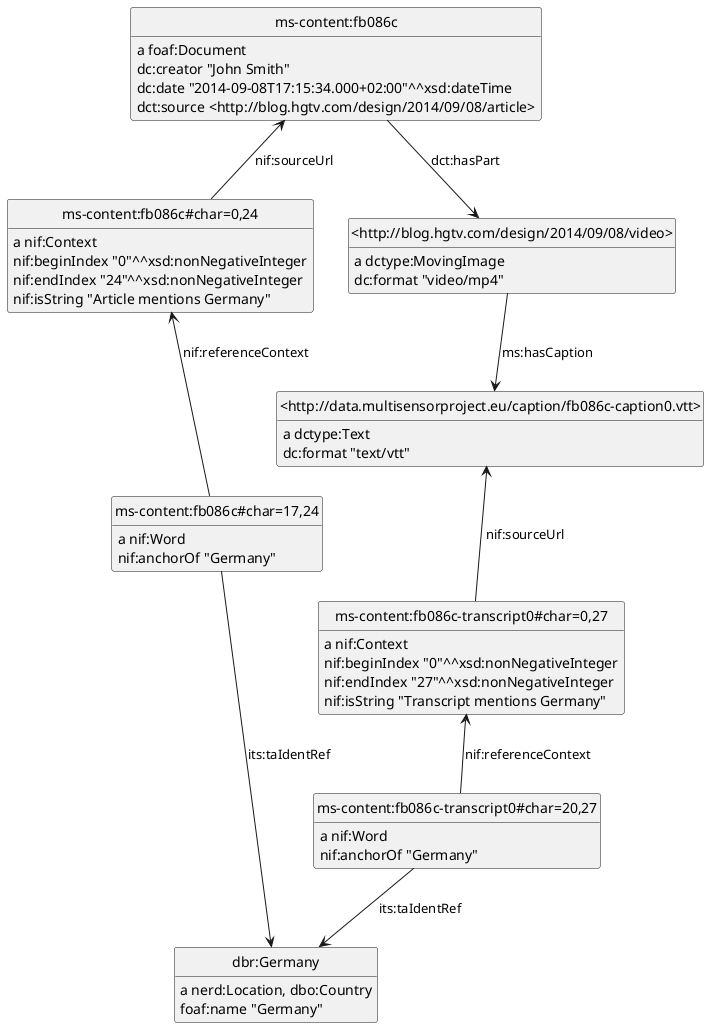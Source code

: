 @startuml
hide empty methods
hide empty attributes
hide circle
skinparam classAttributeIconSize 0
class ms_content_fb086c as "ms-content:fb086c"
ms_content_fb086c : a foaf:Document
class _http___blog_hgtv_com_design_2014_09_08_video_ as "<http://blog.hgtv.com/design/2014/09/08/video>"
ms_content_fb086c --> _http___blog_hgtv_com_design_2014_09_08_video_ : dct:hasPart
ms_content_fb086c : dc:creator "John Smith"
ms_content_fb086c : dc:date "2014-09-08T17:15:34.000+02:00"^^xsd:dateTime
ms_content_fb086c : dct:source <http://blog.hgtv.com/design/2014/09/08/article>
_http___blog_hgtv_com_design_2014_09_08_video_ : a dctype:MovingImage
class _http___data_multisensorproject_eu_caption_fb086c_caption0_vtt_ as "<http://data.multisensorproject.eu/caption/fb086c-caption0.vtt>"
_http___blog_hgtv_com_design_2014_09_08_video_ --> _http___data_multisensorproject_eu_caption_fb086c_caption0_vtt_ : ms:hasCaption
_http___blog_hgtv_com_design_2014_09_08_video_ : dc:format "video/mp4"
class ms_content_fb086c_transcript0_char_20_27 as "ms-content:fb086c-transcript0#char=20,27"
ms_content_fb086c_transcript0_char_20_27 : a nif:Word
class ms_content_fb086c_transcript0_char_0_27 as "ms-content:fb086c-transcript0#char=0,27"
ms_content_fb086c_transcript0_char_20_27 -up-> ms_content_fb086c_transcript0_char_0_27 : nif:referenceContext
class dbr_Germany as "dbr:Germany"
ms_content_fb086c_transcript0_char_20_27 --> dbr_Germany : its:taIdentRef
ms_content_fb086c_transcript0_char_20_27 : nif:anchorOf "Germany"
dbr_Germany : a nerd:Location, dbo:Country
dbr_Germany : foaf:name "Germany"
_http___data_multisensorproject_eu_caption_fb086c_caption0_vtt_ : a dctype:Text
_http___data_multisensorproject_eu_caption_fb086c_caption0_vtt_ : dc:format "text/vtt"
ms_content_fb086c_transcript0_char_0_27 : a nif:Context
ms_content_fb086c_transcript0_char_0_27 -up-> _http___data_multisensorproject_eu_caption_fb086c_caption0_vtt_ : nif:sourceUrl
ms_content_fb086c_transcript0_char_0_27 : nif:beginIndex "0"^^xsd:nonNegativeInteger
ms_content_fb086c_transcript0_char_0_27 : nif:endIndex "27"^^xsd:nonNegativeInteger
ms_content_fb086c_transcript0_char_0_27 : nif:isString "Transcript mentions Germany"
class ms_content_fb086c_char_17_24 as "ms-content:fb086c#char=17,24"
ms_content_fb086c_char_17_24 : a nif:Word
ms_content_fb086c_char_17_24 --> dbr_Germany : its:taIdentRef
class ms_content_fb086c_char_0_24 as "ms-content:fb086c#char=0,24"
ms_content_fb086c_char_17_24 -up-> ms_content_fb086c_char_0_24 : nif:referenceContext
ms_content_fb086c_char_17_24 : nif:anchorOf "Germany"
ms_content_fb086c_char_0_24 : a nif:Context
ms_content_fb086c_char_0_24 -up-> ms_content_fb086c : nif:sourceUrl
ms_content_fb086c_char_0_24 : nif:beginIndex "0"^^xsd:nonNegativeInteger
ms_content_fb086c_char_0_24 : nif:endIndex "24"^^xsd:nonNegativeInteger
ms_content_fb086c_char_0_24 : nif:isString "Article mentions Germany"
@enduml
